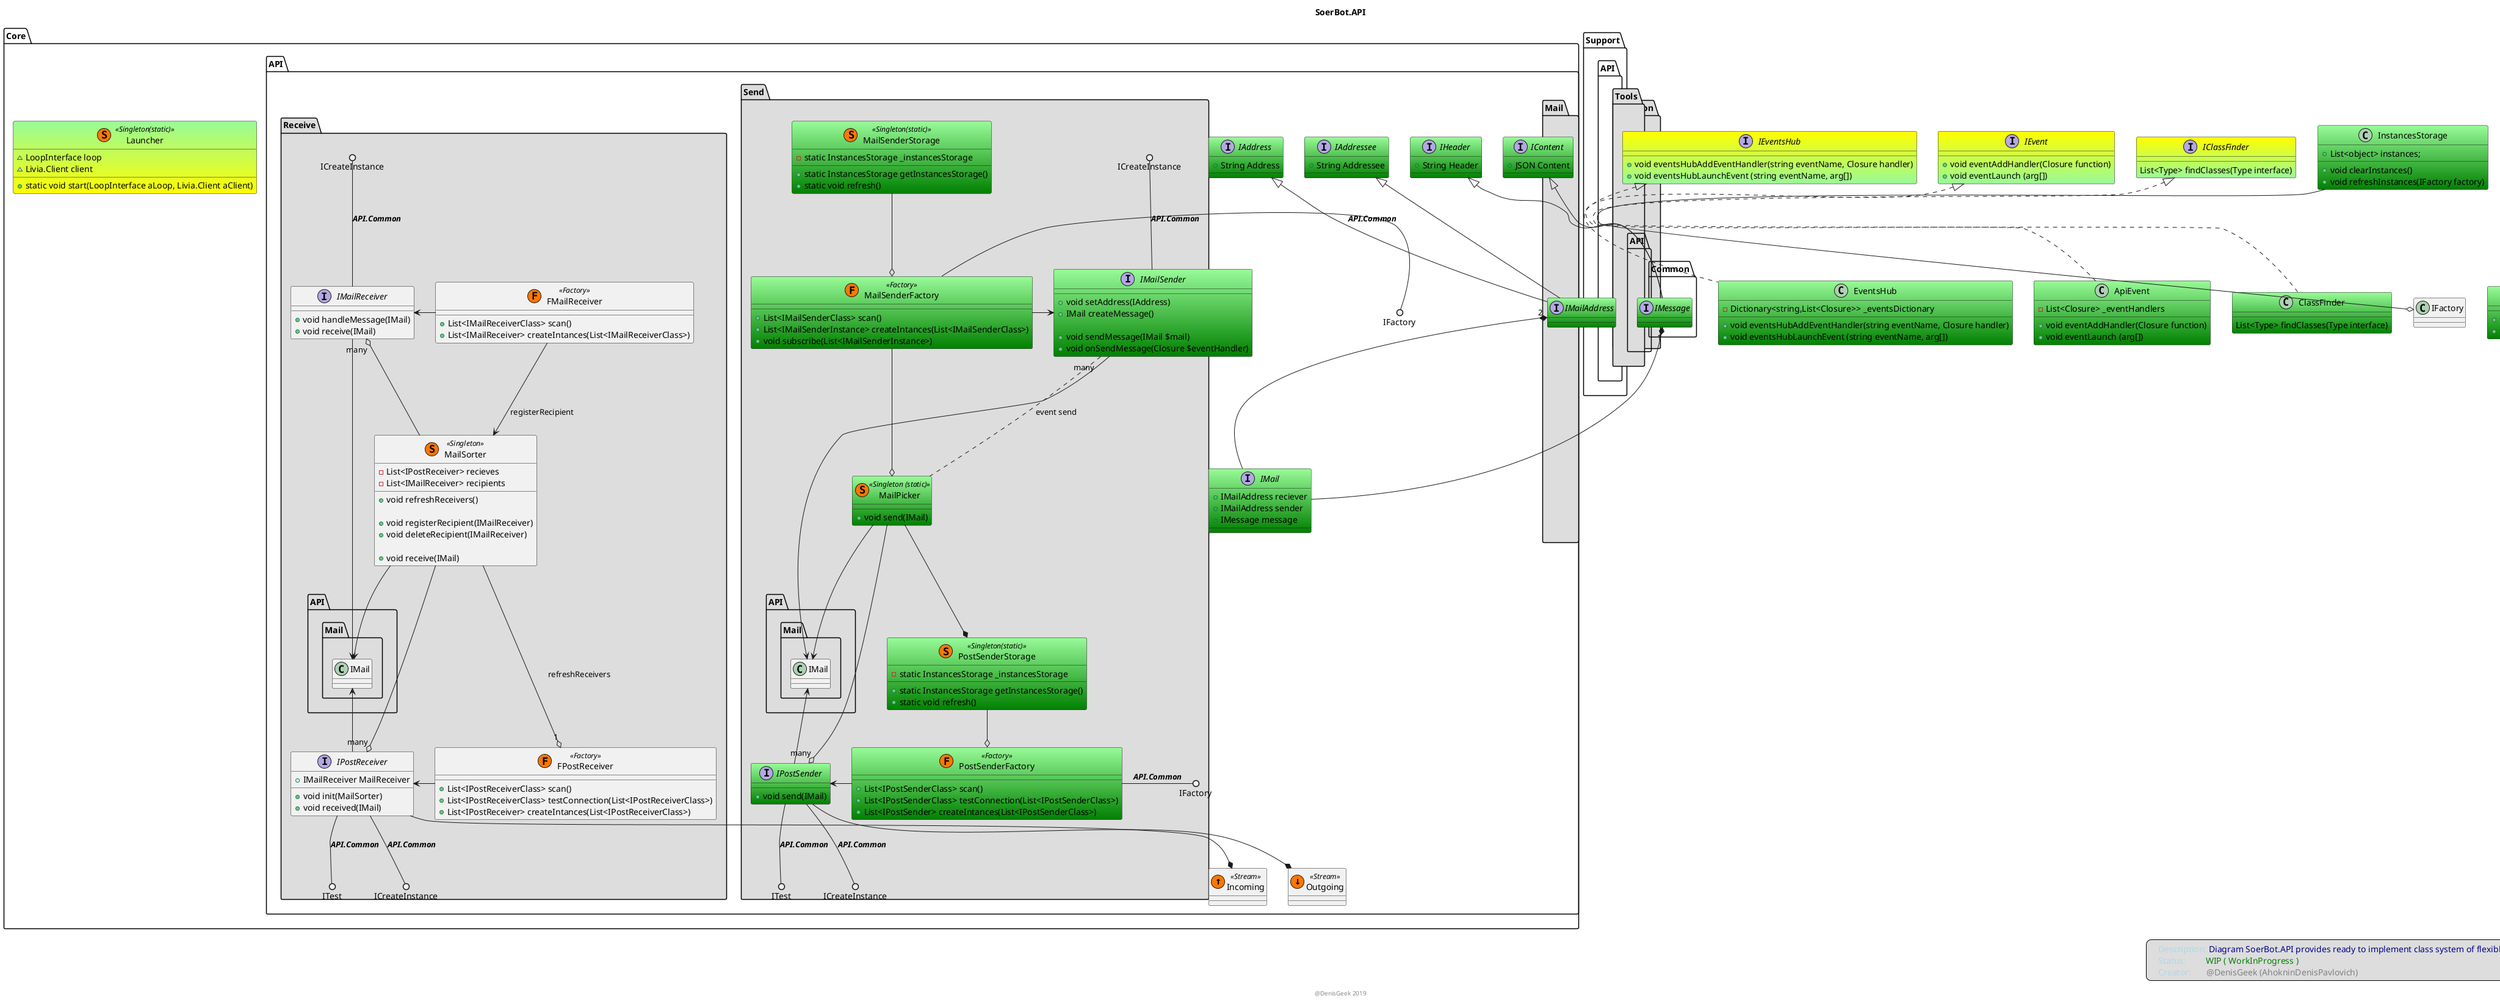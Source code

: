 @startuml
' icons: http://plantuml.com/ru/stdlib

' // picture scale
scale 1 

' // to change graphic modifiers to symbol
' skinparam classAttributeIconSize 0
title SoerBot.API

' left header
' <font color=lightblue>    Description:</font> <font color=darkBlue>Diagram SoerBot.API provides ready to implement class system of flexible API (Application Programming Interface)</font>
' <font color=lightblue>    Status:        </font> <font color=green>WIP ( WorkInProgress )</font>
' <font color=lightblue>    Creator:      </font> <font color=grey>@DenisGeek (AhokninDenisPavlovich)</font>
' endheader

center footer @DenisGeek 2019

legend Right
    <font color=lightblue>    Description:</font> <font color=darkBlue>Diagram SoerBot.API provides ready to implement class system of flexible API (Application Programming Interface)</font>
    <font color=lightblue>    Status:        </font> <font color=green>WIP ( WorkInProgress )</font>
    <font color=lightblue>    Creator:      </font> <font color=grey>@DenisGeek (AhokninDenisPavlovich)</font>
endlegend

package Support {
    
    namespace API.Common #DDDDDD {
        ' hide members

        interface ITest #PaleGreen-Green
        {
            bool Test();
        }
        interface ICreateInstance #PaleGreen-Green
        {
            object CreateInstance();
        }
        interface IFactory #PaleGreen-Green
        {
            + function scan():array;
            + function createIntances(array $classes):array;
        }
        ' interface IMailHandler
        ' {
        ' }
        ' interface IPostHandler
        ' {
        ' }

        ' ITest --|> IPostHandler 
        ' ICreateInstance  --|> IPostHandler
        ' ICreateInstance <|-- IMailHandler

    }

    namespace API.Tools #DDDDDD {
        ' hide members

        class InstancesStorage #PaleGreen-Green
        {
            + List<object> instances;
            + void clearInstances()
            + void refreshInstances(IFactory factory)
        }
        InstancesStorage --o API.Common.IFactory

        interface IClassFinder #yellow-PaleGreen
        {
            List<Type> findClasses(Type interface)
        }
        class ClassFinder #PaleGreen-Green
        {
            List<Type> findClasses(Type interface)
        }
        IClassFinder<|..ClassFinder

        interface IEvent #yellow-PaleGreen
        {
            + void eventAddHandler(Closure function)
            + void eventLaunch (arg[])
        }
        class ApiEvent #PaleGreen-Green
        {
            - List<Closure> _eventHandlers
            + void eventAddHandler(Closure function)
            + void eventLaunch (arg[])
        }
        IEvent<|..ApiEvent

        interface IEventsHub #yellow-PaleGreen
        {
            + void eventsHubAddEventHandler(string eventName, Closure handler)
            + void eventsHubLaunchEvent (string eventName, arg[])
        }
        class EventsHub #PaleGreen-Green
        {
            - Dictionary<string,List<Closure>> _eventsDictionary
            + void eventsHubAddEventHandler(string eventName, Closure handler)
            + void eventsHubLaunchEvent (string eventName, arg[])
        }
        IEventsHub<|..EventsHub

        ' class InstanceCreator
        ' {
        '     List<Type> findClasses(Type interface)
        ' }

        ' interface IMailHandler
        ' {
        ' }
        ' IMailHandler <|-- IMailReceiver
        ' IMailHandler <|-- IMailSender
        ' interface IPostHandler
        ' {
        ' }
        ' IPostReceiver --|> IPostHandler 
        ' IPostSender  --|> IPostHandler

    }
}

package Core 
{
    ' hide members

    ' hide API.Mail
    namespace API.Mail #DDDDDD {
        ' hide members

        IMailAddress "2" *-- IMail
        IMessage "1" *-- IMail

        IContent <|-- IMessage
        IHeader <|-- IMessage
        IAddressee <|-- IMailAddress
        IAddress <|-- IMailAddress

        interface IAddress #PaleGreen-Green
        {
            + String Address 
        }
        interface IAddressee #PaleGreen-Green
        {
            + String Addressee
        } 

        interface IMailAddress #PaleGreen-Green
        {
        }

        interface IHeader #PaleGreen-Green
        {
            + String Header 
        }
        interface IContent #PaleGreen-Green
        {
            + JSON Content
        }
        interface IMessage #PaleGreen-Green
        {
        }
        interface IMail #PaleGreen-Green
        {
            + IMailAddress reciever
            + IMailAddress sender
            + IMessage message
        }
    }

    namespace API.Send #DDDDDD {
        ' hide members

        interface IMailSender #PaleGreen-Green
        {
            + void setAddress(IAddress)
            + IMail createMessage()

            + void sendMessage(IMail $mail)
            + void onSendMessage(Closure $eventHandler)
        }

        class MailSenderFactory << (F,#FF7700) Factory >> #PaleGreen-Green
        {
            + List<IMailSenderClass> scan()
            + List<IMailSenderInstance> createIntances(List<IMailSenderClass>)
            + void subscribe(List<IMailSenderInstance>)
        }
        MailSenderFactory -() IFactory :<b><i>API.Common
        ' note bottom of MailSenderFactory #grey
        '     <color:white>Example of event subscription:</color>
        '     IMailSender CreateIntance(MailSenderClass)
        '     {
        '         var res = (ICreateInstance)MailSenderClass.CreateInstance()
        '         (IMailSender)res.send+=MailPicker.send
        '     }
        ' end note
        class MailSenderStorage << (S,#FF7700) Singleton(static) >> #PaleGreen-Green
        {
            -static InstancesStorage _instancesStorage
            +static InstancesStorage getInstancesStorage()
            +static void refresh()
        }
        MailSenderStorage --o MailSenderFactory

        class MailPicker << (S,#FF7700) Singleton (static) >> #PaleGreen-Green
        {
            + void send(IMail)
        }
        interface IPostSender #PaleGreen-Green
        {
            + void send(IMail)
        }

        class PostSenderFactory << (F,#FF7700) Factory >> #PaleGreen-Green
        {
            + List<IPostSenderClass> scan()
            + List<IPostSenderClass> testConnection(List<IPostSenderClass>)
            + List<IPostSender> createIntances(List<IPostSenderClass>)
        }
        PostSenderFactory -() IFactory :<b><i>API.Common
        class PostSenderStorage << (S,#FF7700) Singleton(static) >> #PaleGreen-Green
        {
            -static InstancesStorage _instancesStorage
            +static InstancesStorage getInstancesStorage()
            +static void refresh()
        }
        PostSenderStorage --o PostSenderFactory

        ' MailHendler<--IMailSender
        MailSenderFactory --o MailPicker
        MailSenderFactory -> IMailSender
        ICreateInstance ()-- IMailSender :<b><i>API.Common
        ' IEventsHub ()-- IMailSender :<b><i>API.Tools
        IMailSender --> API.Mail.IMail
        IMailSender "many" .. MailPicker :event send
        MailPicker --> API.Mail.IMail
        MailPicker -* PostSenderStorage
        MailPicker --o "many" IPostSender
        API.Mail.IMail <-- IPostSender
        IPostSender <- PostSenderFactory
        IPostSender --() ITest :<b><i>API.Common
        IPostSender --() ICreateInstance:<b><i>API.Common
    }
    class Outgoing << (↓,#FF7700) Stream >>
    API.Send.IPostSender--* Outgoing

    ' hide API.Receive
    namespace API.Receive #DDDDDD {
        ' hide members

        interface IMailReceiver
        {
            + void handleMessage(IMail)
            + void receive(IMail)
        }
        class MailSorter << (S,#FF7700) Singleton >>
        {
            - List<IPostReceiver> recieves
            - List<IMailReceiver> recipients
            + void refreshReceivers()
    
            + void registerRecipient(IMailReceiver)
            + void deleteRecipient(IMailReceiver)

           + void receive(IMail)
        }
        interface IPostReceiver
        {
            + IMailReceiver MailReceiver
            + void init(MailSorter)
            + void received(IMail)
        }
        class FMailReceiver << (F,#FF7700) Factory >>
        {
            + List<IMailReceiverClass> scan()
            + List<IMailReceiver> createIntances(List<IMailReceiverClass>)
        }
        class FPostReceiver << (F,#FF7700) Factory >>
        {
            + List<IPostReceiverClass> scan()
            + List<IPostReceiverClass> testConnection(List<IPostReceiverClass>)
            + List<IPostReceiver> createIntances(List<IPostReceiverClass>)
        }
        FMailReceiver --> MailSorter : registerRecipient
        ICreateInstance ()-- IMailReceiver :<b><i>API.Common
        IMailReceiver <- FMailReceiver
        IMailReceiver --> API.Mail.IMail
        IMailReceiver "many" o-- MailSorter
        MailSorter --> API.Mail.IMail
        MailSorter --o "1" FPostReceiver : refreshReceivers
        MailSorter --o "many" IPostReceiver
        API.Mail.IMail <-- IPostReceiver
        IPostReceiver <- FPostReceiver
        IPostReceiver --() ITest :<b><i>API.Common
        IPostReceiver --() ICreateInstance:<b><i>API.Common
    }
    class Incoming << (↑,#FF7700) Stream >>
    API.Receive.IPostReceiver--* Incoming

    class Launcher << (S,#FF7700) Singleton(static) >> #PaleGreen-yellow
    {
        ~ LoopInterface loop
        ~ Livia.Client client
        + static void start(LoopInterface aLoop, Livia.Client aClient)
    }
}










@enduml